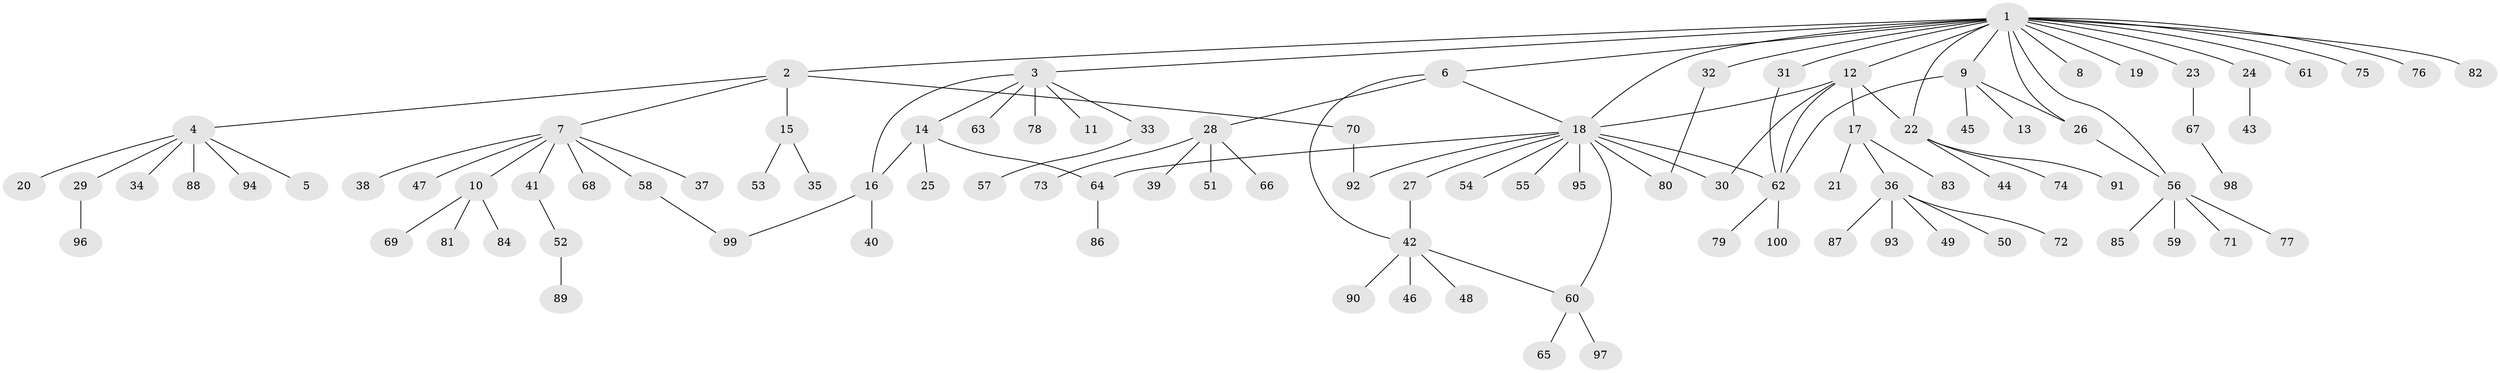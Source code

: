 // coarse degree distribution, {17: 0.012987012987012988, 10: 0.012987012987012988, 8: 0.05194805194805195, 1: 0.7142857142857143, 12: 0.012987012987012988, 3: 0.03896103896103896, 5: 0.025974025974025976, 2: 0.09090909090909091, 4: 0.025974025974025976, 7: 0.012987012987012988}
// Generated by graph-tools (version 1.1) at 2025/23/03/03/25 07:23:52]
// undirected, 100 vertices, 115 edges
graph export_dot {
graph [start="1"]
  node [color=gray90,style=filled];
  1;
  2;
  3;
  4;
  5;
  6;
  7;
  8;
  9;
  10;
  11;
  12;
  13;
  14;
  15;
  16;
  17;
  18;
  19;
  20;
  21;
  22;
  23;
  24;
  25;
  26;
  27;
  28;
  29;
  30;
  31;
  32;
  33;
  34;
  35;
  36;
  37;
  38;
  39;
  40;
  41;
  42;
  43;
  44;
  45;
  46;
  47;
  48;
  49;
  50;
  51;
  52;
  53;
  54;
  55;
  56;
  57;
  58;
  59;
  60;
  61;
  62;
  63;
  64;
  65;
  66;
  67;
  68;
  69;
  70;
  71;
  72;
  73;
  74;
  75;
  76;
  77;
  78;
  79;
  80;
  81;
  82;
  83;
  84;
  85;
  86;
  87;
  88;
  89;
  90;
  91;
  92;
  93;
  94;
  95;
  96;
  97;
  98;
  99;
  100;
  1 -- 2;
  1 -- 3;
  1 -- 6;
  1 -- 8;
  1 -- 9;
  1 -- 12;
  1 -- 18;
  1 -- 19;
  1 -- 22;
  1 -- 23;
  1 -- 24;
  1 -- 26;
  1 -- 31;
  1 -- 32;
  1 -- 56;
  1 -- 61;
  1 -- 75;
  1 -- 76;
  1 -- 82;
  2 -- 4;
  2 -- 7;
  2 -- 15;
  2 -- 70;
  3 -- 11;
  3 -- 14;
  3 -- 16;
  3 -- 33;
  3 -- 63;
  3 -- 78;
  4 -- 5;
  4 -- 20;
  4 -- 29;
  4 -- 34;
  4 -- 88;
  4 -- 94;
  6 -- 18;
  6 -- 28;
  6 -- 42;
  7 -- 10;
  7 -- 37;
  7 -- 38;
  7 -- 41;
  7 -- 47;
  7 -- 58;
  7 -- 68;
  9 -- 13;
  9 -- 26;
  9 -- 45;
  9 -- 62;
  10 -- 69;
  10 -- 81;
  10 -- 84;
  12 -- 17;
  12 -- 18;
  12 -- 22;
  12 -- 30;
  12 -- 62;
  14 -- 16;
  14 -- 25;
  14 -- 64;
  15 -- 35;
  15 -- 53;
  16 -- 40;
  16 -- 99;
  17 -- 21;
  17 -- 36;
  17 -- 83;
  18 -- 27;
  18 -- 30;
  18 -- 54;
  18 -- 55;
  18 -- 60;
  18 -- 62;
  18 -- 64;
  18 -- 80;
  18 -- 92;
  18 -- 95;
  22 -- 44;
  22 -- 74;
  22 -- 91;
  23 -- 67;
  24 -- 43;
  26 -- 56;
  27 -- 42;
  28 -- 39;
  28 -- 51;
  28 -- 66;
  28 -- 73;
  29 -- 96;
  31 -- 62;
  32 -- 80;
  33 -- 57;
  36 -- 49;
  36 -- 50;
  36 -- 72;
  36 -- 87;
  36 -- 93;
  41 -- 52;
  42 -- 46;
  42 -- 48;
  42 -- 60;
  42 -- 90;
  52 -- 89;
  56 -- 59;
  56 -- 71;
  56 -- 77;
  56 -- 85;
  58 -- 99;
  60 -- 65;
  60 -- 97;
  62 -- 79;
  62 -- 100;
  64 -- 86;
  67 -- 98;
  70 -- 92;
}

